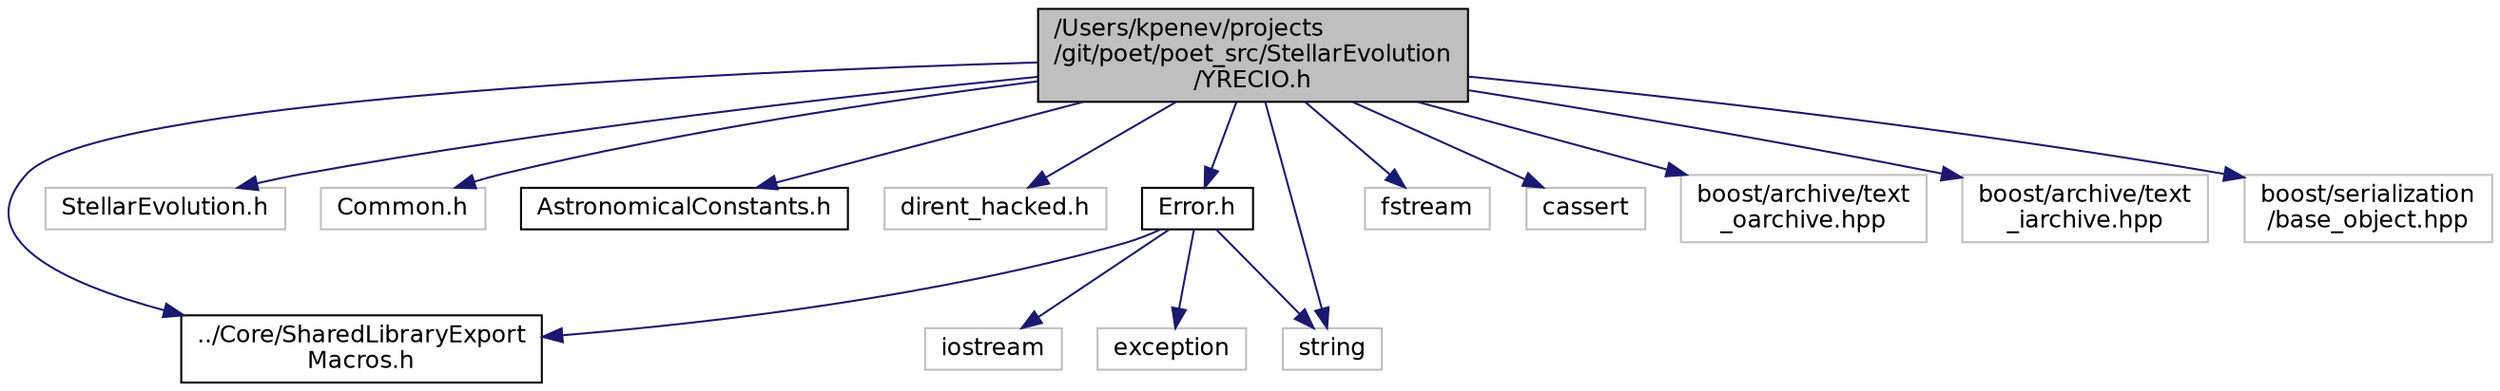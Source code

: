 digraph "/Users/kpenev/projects/git/poet/poet_src/StellarEvolution/YRECIO.h"
{
 // INTERACTIVE_SVG=YES
  edge [fontname="Helvetica",fontsize="12",labelfontname="Helvetica",labelfontsize="12"];
  node [fontname="Helvetica",fontsize="12",shape=record];
  Node0 [label="/Users/kpenev/projects\l/git/poet/poet_src/StellarEvolution\l/YRECIO.h",height=0.2,width=0.4,color="black", fillcolor="grey75", style="filled", fontcolor="black"];
  Node0 -> Node1 [color="midnightblue",fontsize="12",style="solid",fontname="Helvetica"];
  Node1 [label="../Core/SharedLibraryExport\lMacros.h",height=0.2,width=0.4,color="black", fillcolor="white", style="filled",URL="$SharedLibraryExportMacros_8h_source.html"];
  Node0 -> Node2 [color="midnightblue",fontsize="12",style="solid",fontname="Helvetica"];
  Node2 [label="StellarEvolution.h",height=0.2,width=0.4,color="grey75", fillcolor="white", style="filled"];
  Node0 -> Node3 [color="midnightblue",fontsize="12",style="solid",fontname="Helvetica"];
  Node3 [label="Common.h",height=0.2,width=0.4,color="grey75", fillcolor="white", style="filled"];
  Node0 -> Node4 [color="midnightblue",fontsize="12",style="solid",fontname="Helvetica"];
  Node4 [label="AstronomicalConstants.h",height=0.2,width=0.4,color="black", fillcolor="white", style="filled",URL="$AstronomicalConstants_8h.html",tooltip="Defines various astronomical constants. "];
  Node0 -> Node5 [color="midnightblue",fontsize="12",style="solid",fontname="Helvetica"];
  Node5 [label="dirent_hacked.h",height=0.2,width=0.4,color="grey75", fillcolor="white", style="filled"];
  Node0 -> Node6 [color="midnightblue",fontsize="12",style="solid",fontname="Helvetica"];
  Node6 [label="Error.h",height=0.2,width=0.4,color="black", fillcolor="white", style="filled",URL="$Error_8h.html",tooltip="Defines the exception hierarchy used by this code. "];
  Node6 -> Node1 [color="midnightblue",fontsize="12",style="solid",fontname="Helvetica"];
  Node6 -> Node7 [color="midnightblue",fontsize="12",style="solid",fontname="Helvetica"];
  Node7 [label="iostream",height=0.2,width=0.4,color="grey75", fillcolor="white", style="filled"];
  Node6 -> Node8 [color="midnightblue",fontsize="12",style="solid",fontname="Helvetica"];
  Node8 [label="exception",height=0.2,width=0.4,color="grey75", fillcolor="white", style="filled"];
  Node6 -> Node9 [color="midnightblue",fontsize="12",style="solid",fontname="Helvetica"];
  Node9 [label="string",height=0.2,width=0.4,color="grey75", fillcolor="white", style="filled"];
  Node0 -> Node10 [color="midnightblue",fontsize="12",style="solid",fontname="Helvetica"];
  Node10 [label="fstream",height=0.2,width=0.4,color="grey75", fillcolor="white", style="filled"];
  Node0 -> Node9 [color="midnightblue",fontsize="12",style="solid",fontname="Helvetica"];
  Node0 -> Node11 [color="midnightblue",fontsize="12",style="solid",fontname="Helvetica"];
  Node11 [label="cassert",height=0.2,width=0.4,color="grey75", fillcolor="white", style="filled"];
  Node0 -> Node12 [color="midnightblue",fontsize="12",style="solid",fontname="Helvetica"];
  Node12 [label="boost/archive/text\l_oarchive.hpp",height=0.2,width=0.4,color="grey75", fillcolor="white", style="filled"];
  Node0 -> Node13 [color="midnightblue",fontsize="12",style="solid",fontname="Helvetica"];
  Node13 [label="boost/archive/text\l_iarchive.hpp",height=0.2,width=0.4,color="grey75", fillcolor="white", style="filled"];
  Node0 -> Node14 [color="midnightblue",fontsize="12",style="solid",fontname="Helvetica"];
  Node14 [label="boost/serialization\l/base_object.hpp",height=0.2,width=0.4,color="grey75", fillcolor="white", style="filled"];
}
